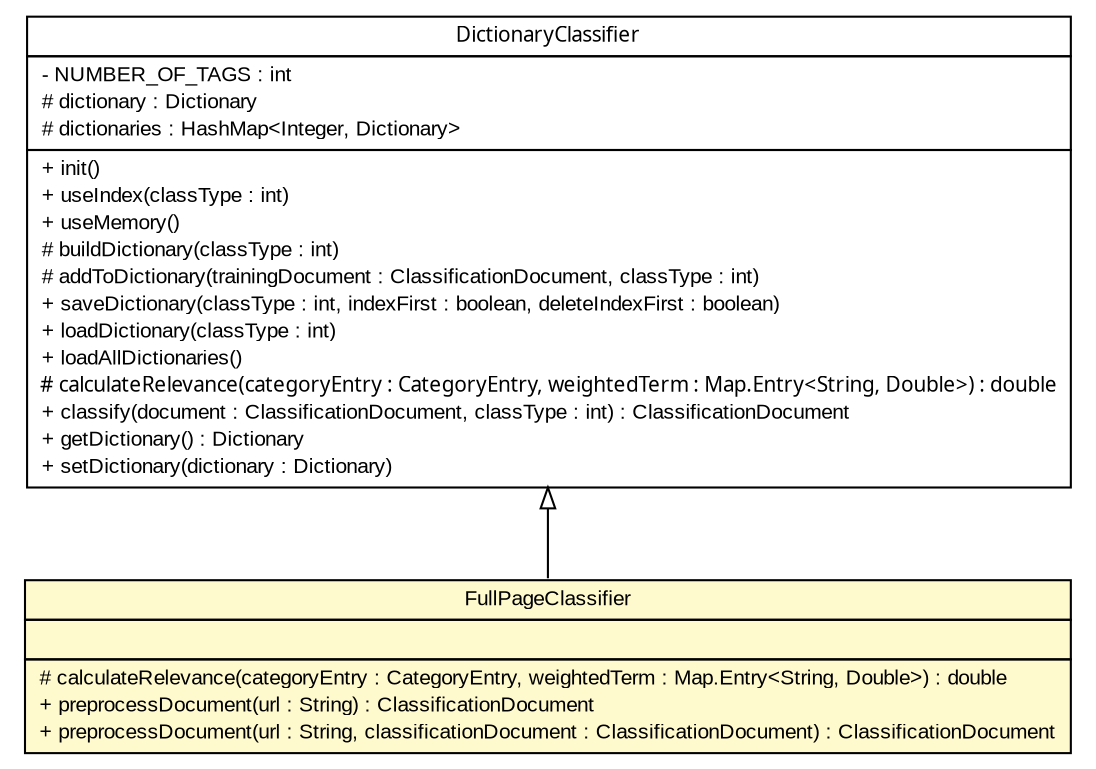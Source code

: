 #!/usr/local/bin/dot
#
# Class diagram 
# Generated by UMLGraph version 5.2 (http://www.umlgraph.org/)
#

digraph G {
	edge [fontname="arial",fontsize=10,labelfontname="arial",labelfontsize=10];
	node [fontname="arial",fontsize=10,shape=plaintext];
	nodesep=0.25;
	ranksep=0.5;
	// tud.iir.classification.page.FullPageClassifier
	c16274 [label=<<table title="tud.iir.classification.page.FullPageClassifier" border="0" cellborder="1" cellspacing="0" cellpadding="2" port="p" bgcolor="lemonChiffon" href="./FullPageClassifier.html">
		<tr><td><table border="0" cellspacing="0" cellpadding="1">
<tr><td align="center" balign="center"> FullPageClassifier </td></tr>
		</table></td></tr>
		<tr><td><table border="0" cellspacing="0" cellpadding="1">
<tr><td align="left" balign="left">  </td></tr>
		</table></td></tr>
		<tr><td><table border="0" cellspacing="0" cellpadding="1">
<tr><td align="left" balign="left"> # calculateRelevance(categoryEntry : CategoryEntry, weightedTerm : Map.Entry&lt;String, Double&gt;) : double </td></tr>
<tr><td align="left" balign="left"> + preprocessDocument(url : String) : ClassificationDocument </td></tr>
<tr><td align="left" balign="left"> + preprocessDocument(url : String, classificationDocument : ClassificationDocument) : ClassificationDocument </td></tr>
		</table></td></tr>
		</table>>, fontname="arial", fontcolor="black", fontsize=10.0];
	// tud.iir.classification.page.DictionaryClassifier
	c16275 [label=<<table title="tud.iir.classification.page.DictionaryClassifier" border="0" cellborder="1" cellspacing="0" cellpadding="2" port="p" href="./DictionaryClassifier.html">
		<tr><td><table border="0" cellspacing="0" cellpadding="1">
<tr><td align="center" balign="center"><font face="ariali"> DictionaryClassifier </font></td></tr>
		</table></td></tr>
		<tr><td><table border="0" cellspacing="0" cellpadding="1">
<tr><td align="left" balign="left"> - NUMBER_OF_TAGS : int </td></tr>
<tr><td align="left" balign="left"> # dictionary : Dictionary </td></tr>
<tr><td align="left" balign="left"> # dictionaries : HashMap&lt;Integer, Dictionary&gt; </td></tr>
		</table></td></tr>
		<tr><td><table border="0" cellspacing="0" cellpadding="1">
<tr><td align="left" balign="left"> + init() </td></tr>
<tr><td align="left" balign="left"> + useIndex(classType : int) </td></tr>
<tr><td align="left" balign="left"> + useMemory() </td></tr>
<tr><td align="left" balign="left"> # buildDictionary(classType : int) </td></tr>
<tr><td align="left" balign="left"> # addToDictionary(trainingDocument : ClassificationDocument, classType : int) </td></tr>
<tr><td align="left" balign="left"> + saveDictionary(classType : int, indexFirst : boolean, deleteIndexFirst : boolean) </td></tr>
<tr><td align="left" balign="left"> + loadDictionary(classType : int) </td></tr>
<tr><td align="left" balign="left"> + loadAllDictionaries() </td></tr>
<tr><td align="left" balign="left"><font face="ariali" point-size="10.0"> # calculateRelevance(categoryEntry : CategoryEntry, weightedTerm : Map.Entry&lt;String, Double&gt;) : double </font></td></tr>
<tr><td align="left" balign="left"> + classify(document : ClassificationDocument, classType : int) : ClassificationDocument </td></tr>
<tr><td align="left" balign="left"> + getDictionary() : Dictionary </td></tr>
<tr><td align="left" balign="left"> + setDictionary(dictionary : Dictionary) </td></tr>
		</table></td></tr>
		</table>>, fontname="arial", fontcolor="black", fontsize=10.0];
	//tud.iir.classification.page.FullPageClassifier extends tud.iir.classification.page.DictionaryClassifier
	c16275:p -> c16274:p [dir=back,arrowtail=empty];
}

